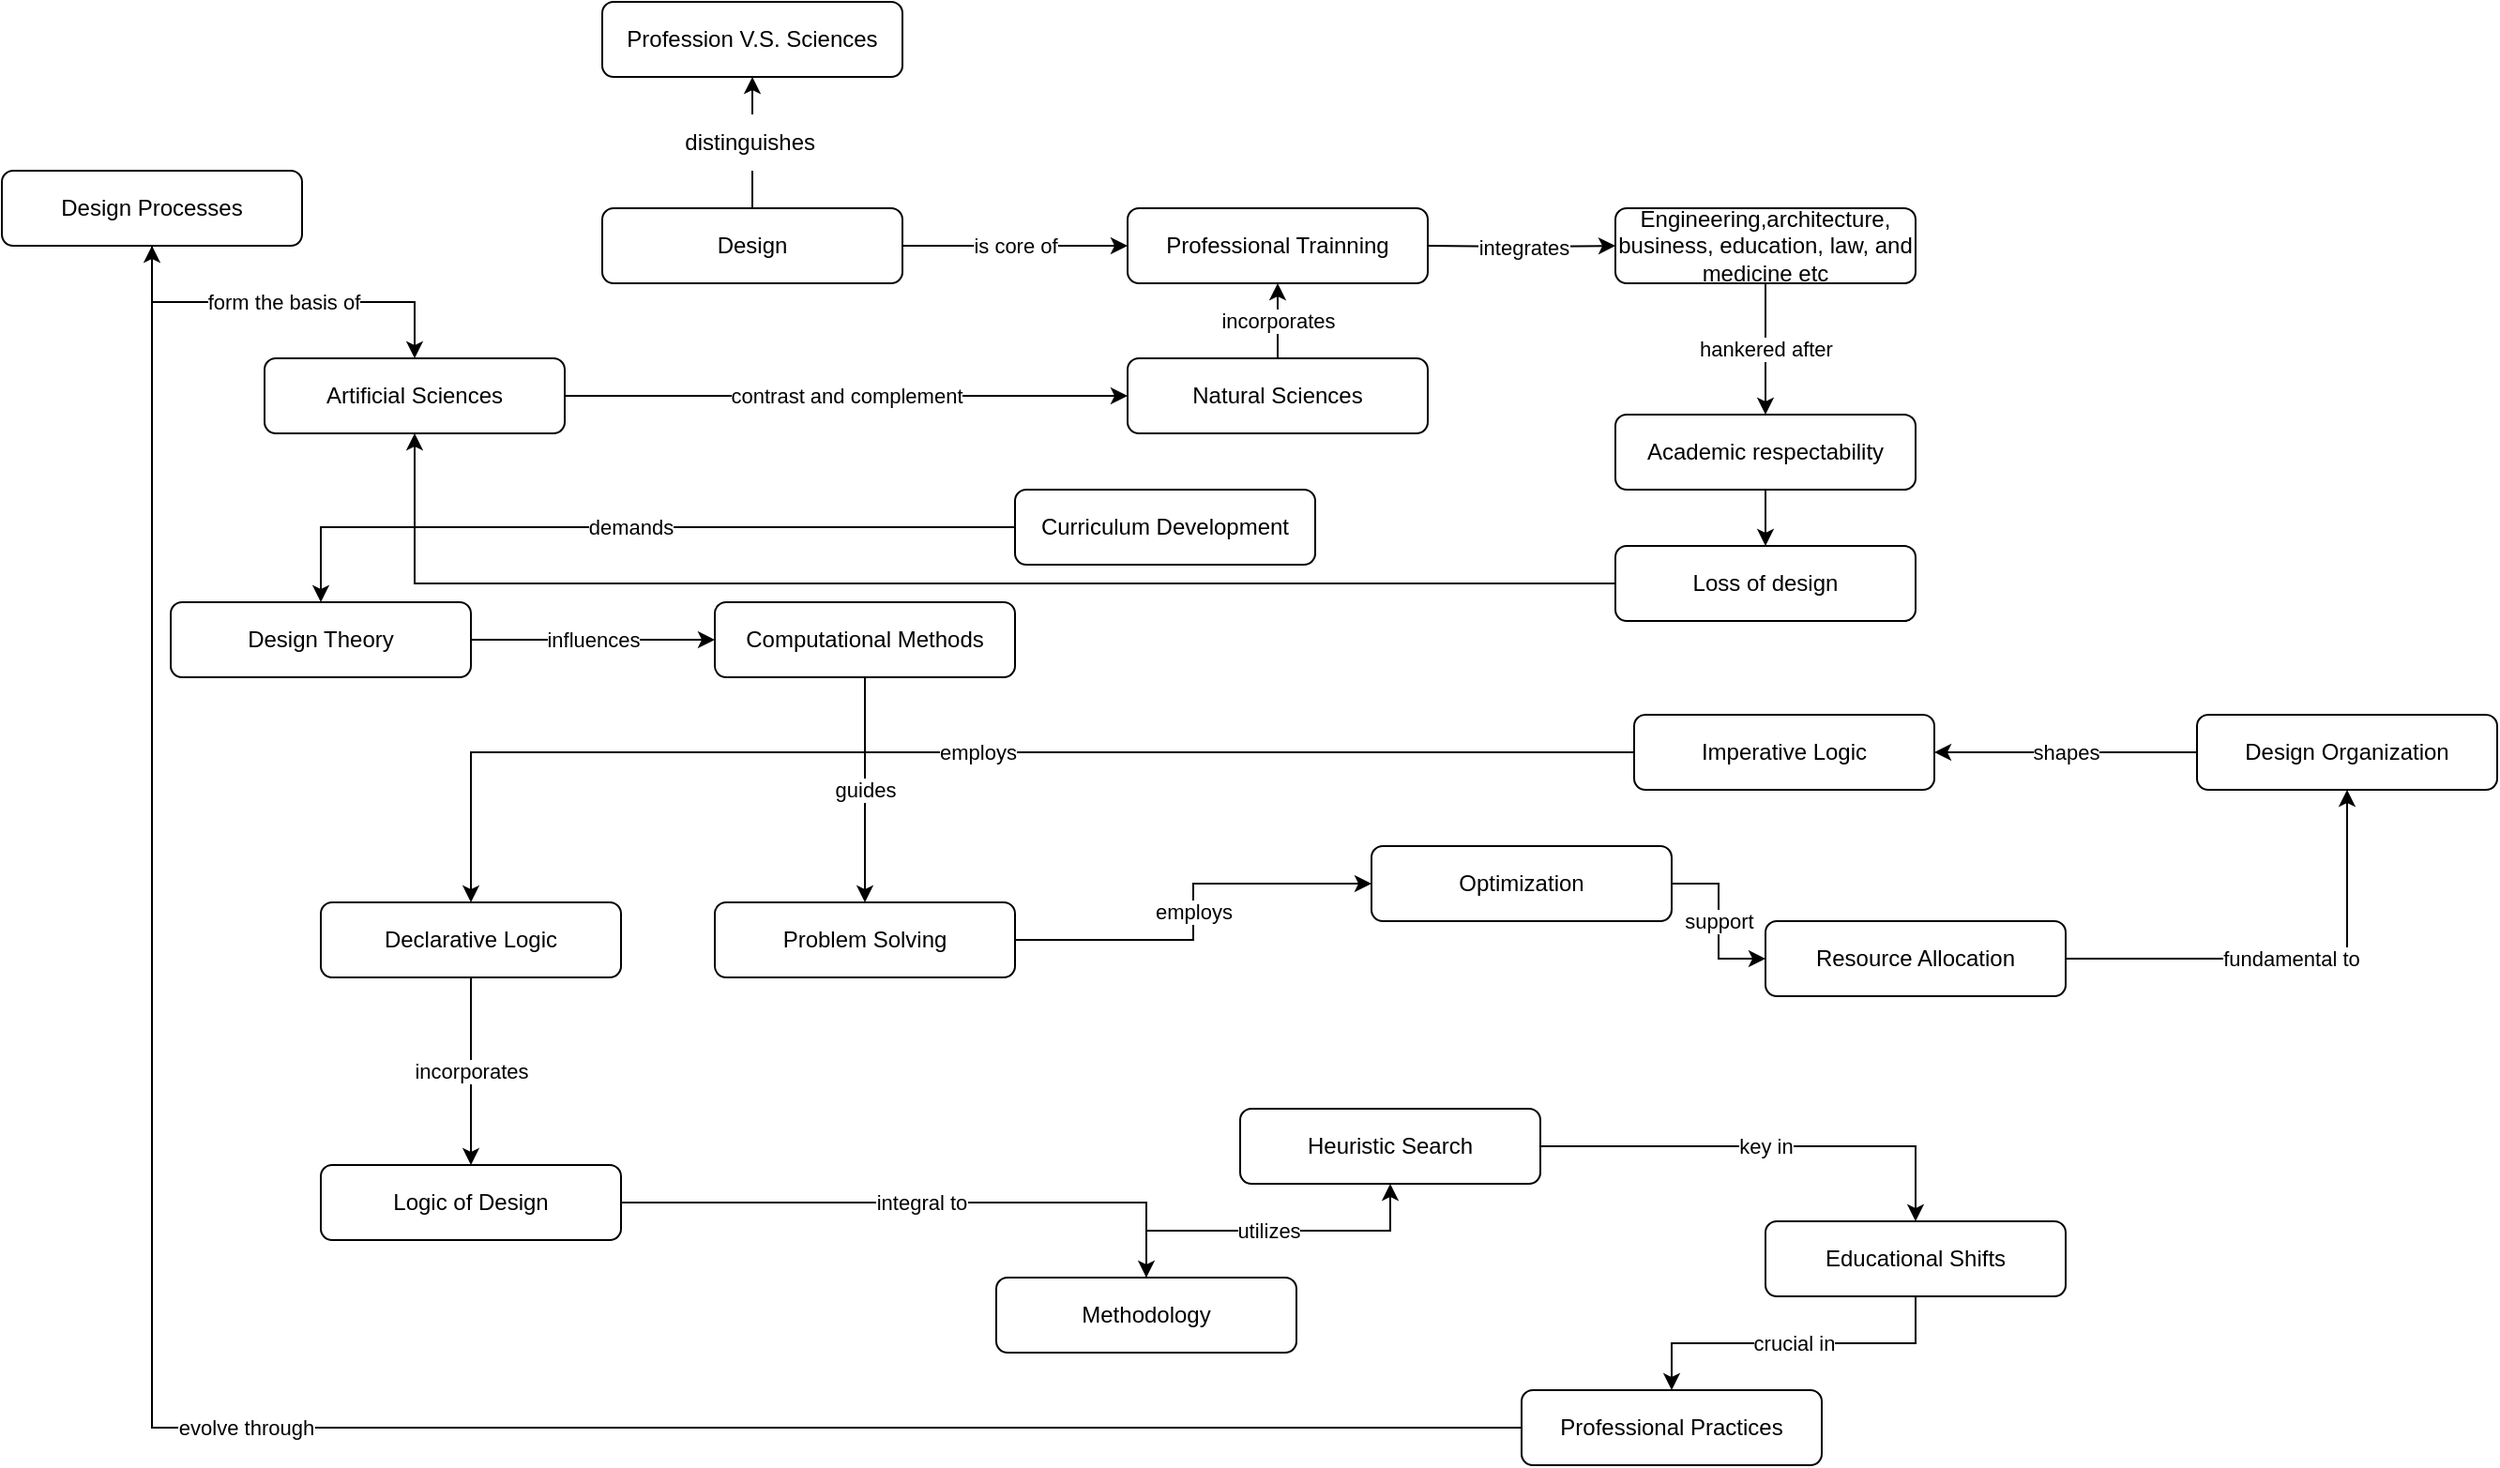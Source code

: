<mxfile>
    <diagram id="customDiagram1" name="Page-1">
        <mxGraphModel dx="1280" dy="866" grid="1" gridSize="10" guides="1" tooltips="1" connect="1" arrows="1" fold="1" page="1" pageScale="1" pageWidth="1700" pageHeight="1100" math="0" shadow="0">
            <root>
                <mxCell id="0"/>
                <mxCell id="1" parent="0"/>
                <mxCell id="2" value="Design Processes" style="rounded=1;whiteSpace=wrap;html=1;" parent="1" vertex="1">
                    <mxGeometry x="230" y="160" width="160" height="40" as="geometry"/>
                </mxCell>
                <mxCell id="3" value="Artificial Sciences" style="rounded=1;whiteSpace=wrap;html=1;" parent="1" vertex="1">
                    <mxGeometry x="370" y="260" width="160" height="40" as="geometry"/>
                </mxCell>
                <mxCell id="4" value="Natural Sciences" style="rounded=1;whiteSpace=wrap;html=1;" parent="1" vertex="1">
                    <mxGeometry x="830" y="260" width="160" height="40" as="geometry"/>
                </mxCell>
                <mxCell id="5" value="Professional Trainning" style="rounded=1;whiteSpace=wrap;html=1;" parent="1" vertex="1">
                    <mxGeometry x="830" y="180" width="160" height="40" as="geometry"/>
                </mxCell>
                <mxCell id="6" value="Engineering,architecture, business, education, law, and medicine etc" style="rounded=1;whiteSpace=wrap;html=1;" parent="1" vertex="1">
                    <mxGeometry x="1090" y="180" width="160" height="40" as="geometry"/>
                </mxCell>
                <mxCell id="9" value="Curriculum Development" style="rounded=1;whiteSpace=wrap;html=1;" parent="1" vertex="1">
                    <mxGeometry x="770" y="330" width="160" height="40" as="geometry"/>
                </mxCell>
                <mxCell id="10" value="Design Theory" style="rounded=1;whiteSpace=wrap;html=1;" parent="1" vertex="1">
                    <mxGeometry x="320" y="390" width="160" height="40" as="geometry"/>
                </mxCell>
                <mxCell id="11" value="Computational Methods" style="rounded=1;whiteSpace=wrap;html=1;" parent="1" vertex="1">
                    <mxGeometry x="610" y="390" width="160" height="40" as="geometry"/>
                </mxCell>
                <mxCell id="12" value="Problem Solving" style="rounded=1;whiteSpace=wrap;html=1;" parent="1" vertex="1">
                    <mxGeometry x="610" y="550" width="160" height="40" as="geometry"/>
                </mxCell>
                <mxCell id="13" value="Optimization" style="rounded=1;whiteSpace=wrap;html=1;" parent="1" vertex="1">
                    <mxGeometry x="960" y="520" width="160" height="40" as="geometry"/>
                </mxCell>
                <mxCell id="14" value="Resource Allocation" style="rounded=1;whiteSpace=wrap;html=1;" parent="1" vertex="1">
                    <mxGeometry x="1170" y="560" width="160" height="40" as="geometry"/>
                </mxCell>
                <mxCell id="15" value="Design Organization" style="rounded=1;whiteSpace=wrap;html=1;" parent="1" vertex="1">
                    <mxGeometry x="1400" y="450" width="160" height="40" as="geometry"/>
                </mxCell>
                <mxCell id="16" value="Imperative Logic" style="rounded=1;whiteSpace=wrap;html=1;" parent="1" vertex="1">
                    <mxGeometry x="1100" y="450" width="160" height="40" as="geometry"/>
                </mxCell>
                <mxCell id="17" value="Declarative Logic" style="rounded=1;whiteSpace=wrap;html=1;" parent="1" vertex="1">
                    <mxGeometry x="400" y="550" width="160" height="40" as="geometry"/>
                </mxCell>
                <mxCell id="18" value="Logic of Design" style="rounded=1;whiteSpace=wrap;html=1;" parent="1" vertex="1">
                    <mxGeometry x="400" y="690" width="160" height="40" as="geometry"/>
                </mxCell>
                <mxCell id="19" value="Methodology" style="rounded=1;whiteSpace=wrap;html=1;" parent="1" vertex="1">
                    <mxGeometry x="760" y="750" width="160" height="40" as="geometry"/>
                </mxCell>
                <mxCell id="20" value="Heuristic Search" style="rounded=1;whiteSpace=wrap;html=1;" parent="1" vertex="1">
                    <mxGeometry x="890" y="660" width="160" height="40" as="geometry"/>
                </mxCell>
                <mxCell id="21" value="Educational Shifts" style="rounded=1;whiteSpace=wrap;html=1;" parent="1" vertex="1">
                    <mxGeometry x="1170" y="720" width="160" height="40" as="geometry"/>
                </mxCell>
                <mxCell id="22" value="Professional Practices" style="rounded=1;whiteSpace=wrap;html=1;" parent="1" vertex="1">
                    <mxGeometry x="1040" y="810" width="160" height="40" as="geometry"/>
                </mxCell>
                <mxCell id="23" value="form the basis of" style="edgeStyle=orthogonalEdgeStyle;rounded=0;orthogonalLoop=1;jettySize=auto;html=1;" parent="1" source="2" target="3" edge="1">
                    <mxGeometry relative="1" as="geometry"/>
                </mxCell>
                <mxCell id="24" value="contrast and complement" style="edgeStyle=orthogonalEdgeStyle;rounded=0;orthogonalLoop=1;jettySize=auto;html=1;" parent="1" source="3" target="4" edge="1">
                    <mxGeometry relative="1" as="geometry"/>
                </mxCell>
                <mxCell id="25" value="incorporates" style="edgeStyle=orthogonalEdgeStyle;rounded=0;orthogonalLoop=1;jettySize=auto;html=1;" parent="1" source="4" target="5" edge="1">
                    <mxGeometry relative="1" as="geometry"/>
                </mxCell>
                <mxCell id="26" value="integrates" style="edgeStyle=orthogonalEdgeStyle;rounded=0;orthogonalLoop=1;jettySize=auto;html=1;entryX=0;entryY=0.5;entryDx=0;entryDy=0;" parent="1" target="6" edge="1">
                    <mxGeometry relative="1" as="geometry">
                        <mxPoint x="990" y="200" as="sourcePoint"/>
                    </mxGeometry>
                </mxCell>
                <mxCell id="30" value="demands" style="edgeStyle=orthogonalEdgeStyle;rounded=0;orthogonalLoop=1;jettySize=auto;html=1;" parent="1" source="9" target="10" edge="1">
                    <mxGeometry relative="1" as="geometry"/>
                </mxCell>
                <mxCell id="31" value="influences" style="edgeStyle=orthogonalEdgeStyle;rounded=0;orthogonalLoop=1;jettySize=auto;html=1;" parent="1" source="10" target="11" edge="1">
                    <mxGeometry relative="1" as="geometry"/>
                </mxCell>
                <mxCell id="32" value="guides" style="edgeStyle=orthogonalEdgeStyle;rounded=0;orthogonalLoop=1;jettySize=auto;html=1;" parent="1" source="11" target="12" edge="1">
                    <mxGeometry relative="1" as="geometry"/>
                </mxCell>
                <mxCell id="33" value="employs" style="edgeStyle=orthogonalEdgeStyle;rounded=0;orthogonalLoop=1;jettySize=auto;html=1;" parent="1" source="12" target="13" edge="1">
                    <mxGeometry relative="1" as="geometry"/>
                </mxCell>
                <mxCell id="34" value="support" style="edgeStyle=orthogonalEdgeStyle;rounded=0;orthogonalLoop=1;jettySize=auto;html=1;" parent="1" source="13" target="14" edge="1">
                    <mxGeometry relative="1" as="geometry"/>
                </mxCell>
                <mxCell id="35" value="fundamental to" style="edgeStyle=orthogonalEdgeStyle;rounded=0;orthogonalLoop=1;jettySize=auto;html=1;" parent="1" source="14" target="15" edge="1">
                    <mxGeometry relative="1" as="geometry"/>
                </mxCell>
                <mxCell id="36" value="shapes" style="edgeStyle=orthogonalEdgeStyle;rounded=0;orthogonalLoop=1;jettySize=auto;html=1;" parent="1" source="15" target="16" edge="1">
                    <mxGeometry relative="1" as="geometry"/>
                </mxCell>
                <mxCell id="37" value="employs" style="edgeStyle=orthogonalEdgeStyle;rounded=0;orthogonalLoop=1;jettySize=auto;html=1;" parent="1" source="16" target="17" edge="1">
                    <mxGeometry relative="1" as="geometry"/>
                </mxCell>
                <mxCell id="38" value="incorporates" style="edgeStyle=orthogonalEdgeStyle;rounded=0;orthogonalLoop=1;jettySize=auto;html=1;" parent="1" source="17" target="18" edge="1">
                    <mxGeometry relative="1" as="geometry"/>
                </mxCell>
                <mxCell id="39" value="integral to" style="edgeStyle=orthogonalEdgeStyle;rounded=0;orthogonalLoop=1;jettySize=auto;html=1;" parent="1" source="18" target="19" edge="1">
                    <mxGeometry relative="1" as="geometry"/>
                </mxCell>
                <mxCell id="40" value="utilizes" style="edgeStyle=orthogonalEdgeStyle;rounded=0;orthogonalLoop=1;jettySize=auto;html=1;" parent="1" source="19" target="20" edge="1">
                    <mxGeometry relative="1" as="geometry"/>
                </mxCell>
                <mxCell id="41" value="key in" style="edgeStyle=orthogonalEdgeStyle;rounded=0;orthogonalLoop=1;jettySize=auto;html=1;" parent="1" source="20" target="21" edge="1">
                    <mxGeometry relative="1" as="geometry"/>
                </mxCell>
                <mxCell id="42" value="crucial in" style="edgeStyle=orthogonalEdgeStyle;rounded=0;orthogonalLoop=1;jettySize=auto;html=1;" parent="1" source="21" target="22" edge="1">
                    <mxGeometry relative="1" as="geometry"/>
                </mxCell>
                <mxCell id="43" value="evolve through" style="edgeStyle=orthogonalEdgeStyle;rounded=0;orthogonalLoop=1;jettySize=auto;html=1;" parent="1" source="22" target="2" edge="1">
                    <mxGeometry relative="1" as="geometry"/>
                </mxCell>
                <mxCell id="47" style="edgeStyle=none;html=1;exitX=0.5;exitY=0;exitDx=0;exitDy=0;entryX=0.5;entryY=1;entryDx=0;entryDy=0;startArrow=none;" edge="1" parent="1" source="48" target="46">
                    <mxGeometry relative="1" as="geometry"/>
                </mxCell>
                <mxCell id="44" value="Design" style="rounded=1;whiteSpace=wrap;html=1;" vertex="1" parent="1">
                    <mxGeometry x="550" y="180" width="160" height="40" as="geometry"/>
                </mxCell>
                <mxCell id="45" value="is core of" style="edgeStyle=orthogonalEdgeStyle;rounded=0;orthogonalLoop=1;jettySize=auto;html=1;entryX=0;entryY=0.5;entryDx=0;entryDy=0;exitX=1;exitY=0.5;exitDx=0;exitDy=0;" edge="1" parent="1" source="44" target="5">
                    <mxGeometry relative="1" as="geometry">
                        <mxPoint x="770" y="270" as="sourcePoint"/>
                        <mxPoint x="920" y="230" as="targetPoint"/>
                    </mxGeometry>
                </mxCell>
                <mxCell id="46" value="Profession V.S. Sciences" style="rounded=1;whiteSpace=wrap;html=1;" vertex="1" parent="1">
                    <mxGeometry x="550" y="70" width="160" height="40" as="geometry"/>
                </mxCell>
                <mxCell id="50" value="" style="edgeStyle=none;html=1;exitX=0.5;exitY=0;exitDx=0;exitDy=0;entryX=0.5;entryY=1;entryDx=0;entryDy=0;endArrow=none;" edge="1" parent="1" source="44" target="48">
                    <mxGeometry relative="1" as="geometry">
                        <mxPoint x="630" y="180" as="sourcePoint"/>
                        <mxPoint x="630" y="120" as="targetPoint"/>
                    </mxGeometry>
                </mxCell>
                <mxCell id="48" value="distinguishes&amp;nbsp;" style="text;html=1;align=center;verticalAlign=middle;resizable=0;points=[];autosize=1;strokeColor=none;fillColor=none;" vertex="1" parent="1">
                    <mxGeometry x="580" y="130" width="100" height="30" as="geometry"/>
                </mxCell>
                <mxCell id="57" style="edgeStyle=none;html=1;exitX=0.5;exitY=1;exitDx=0;exitDy=0;entryX=0.5;entryY=0;entryDx=0;entryDy=0;" edge="1" parent="1" source="53" target="56">
                    <mxGeometry relative="1" as="geometry"/>
                </mxCell>
                <mxCell id="53" value="Academic respectability" style="rounded=1;whiteSpace=wrap;html=1;" vertex="1" parent="1">
                    <mxGeometry x="1090" y="290" width="160" height="40" as="geometry"/>
                </mxCell>
                <mxCell id="55" value="hankered after" style="edgeStyle=orthogonalEdgeStyle;rounded=0;orthogonalLoop=1;jettySize=auto;html=1;exitX=0.5;exitY=1;exitDx=0;exitDy=0;entryX=0.5;entryY=0;entryDx=0;entryDy=0;" edge="1" parent="1" source="6" target="53">
                    <mxGeometry x="0.002" relative="1" as="geometry">
                        <mxPoint x="1180" y="230" as="sourcePoint"/>
                        <mxPoint x="860" y="340" as="targetPoint"/>
                        <mxPoint as="offset"/>
                    </mxGeometry>
                </mxCell>
                <mxCell id="56" value="Loss of design" style="rounded=1;whiteSpace=wrap;html=1;" vertex="1" parent="1">
                    <mxGeometry x="1090" y="360" width="160" height="40" as="geometry"/>
                </mxCell>
                <mxCell id="59" value="" style="edgeStyle=orthogonalEdgeStyle;rounded=0;orthogonalLoop=1;jettySize=auto;html=1;exitX=0;exitY=0.5;exitDx=0;exitDy=0;entryX=0.5;entryY=1;entryDx=0;entryDy=0;" edge="1" parent="1" source="56" target="3">
                    <mxGeometry x="0.028" relative="1" as="geometry">
                        <mxPoint x="1110" y="480" as="sourcePoint"/>
                        <mxPoint x="490.0" y="560" as="targetPoint"/>
                        <mxPoint as="offset"/>
                    </mxGeometry>
                </mxCell>
            </root>
        </mxGraphModel>
    </diagram>
</mxfile>